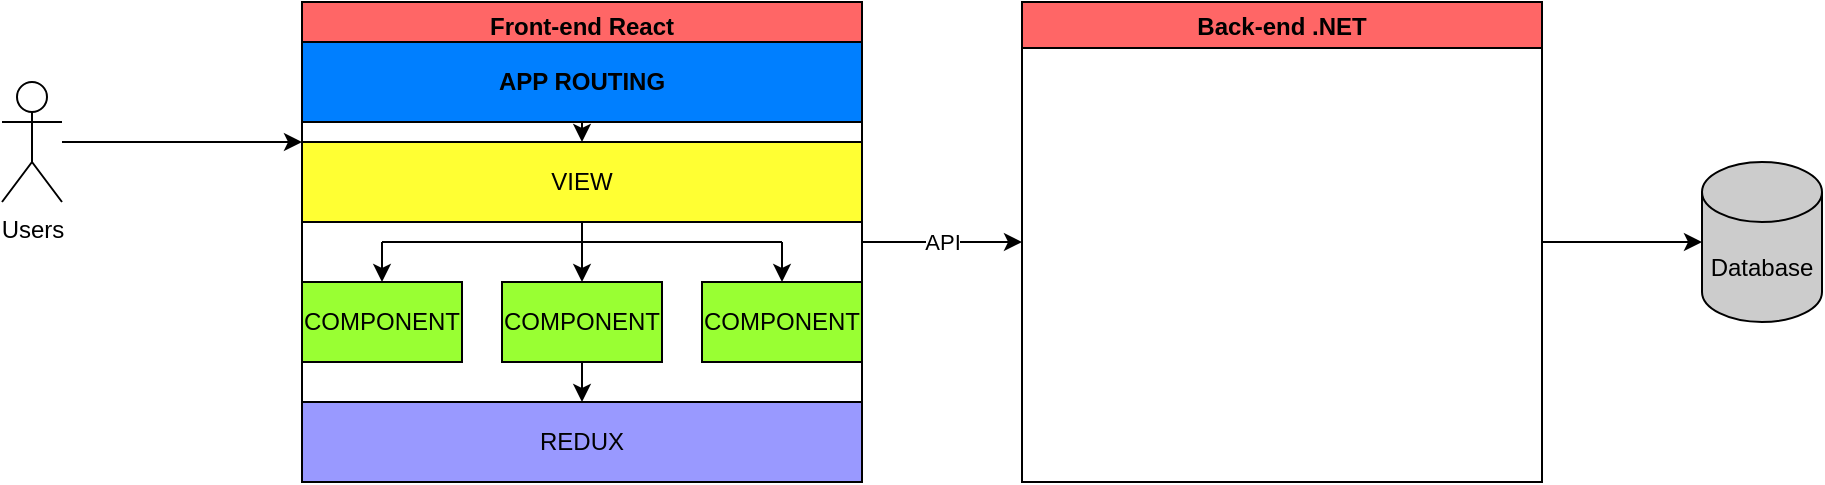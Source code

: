 <mxfile version="17.1.3" type="github">
  <diagram id="Sx_EO8zk8Ij9dMxw7ea4" name="Page-1">
    <mxGraphModel dx="981" dy="508" grid="1" gridSize="10" guides="1" tooltips="1" connect="1" arrows="1" fold="1" page="1" pageScale="1" pageWidth="850" pageHeight="1100" math="0" shadow="0">
      <root>
        <mxCell id="0" />
        <mxCell id="1" parent="0" />
        <mxCell id="KvwK0FeP_0N6s7vylhsf-23" value="Users" style="shape=umlActor;verticalLabelPosition=bottom;verticalAlign=top;html=1;outlineConnect=0;" vertex="1" parent="1">
          <mxGeometry x="110" y="60" width="30" height="60" as="geometry" />
        </mxCell>
        <mxCell id="KvwK0FeP_0N6s7vylhsf-26" value="" style="endArrow=classic;html=1;rounded=0;" edge="1" parent="1" source="KvwK0FeP_0N6s7vylhsf-23">
          <mxGeometry width="50" height="50" relative="1" as="geometry">
            <mxPoint x="400" y="430" as="sourcePoint" />
            <mxPoint x="260" y="90" as="targetPoint" />
          </mxGeometry>
        </mxCell>
        <mxCell id="KvwK0FeP_0N6s7vylhsf-39" value="Front-end React" style="swimlane;verticalAlign=middle;fillColor=#FF6666;" vertex="1" parent="1">
          <mxGeometry x="260" y="20" width="280" height="240" as="geometry" />
        </mxCell>
        <mxCell id="KvwK0FeP_0N6s7vylhsf-40" value="&lt;b&gt;APP ROUTING&lt;/b&gt;" style="rounded=0;whiteSpace=wrap;html=1;fillColor=#007FFF;" vertex="1" parent="KvwK0FeP_0N6s7vylhsf-39">
          <mxGeometry y="20" width="280" height="40" as="geometry" />
        </mxCell>
        <mxCell id="KvwK0FeP_0N6s7vylhsf-42" value="VIEW" style="rounded=0;whiteSpace=wrap;html=1;strokeColor=#000000;fillColor=#FFFF33;" vertex="1" parent="KvwK0FeP_0N6s7vylhsf-39">
          <mxGeometry y="70" width="280" height="40" as="geometry" />
        </mxCell>
        <mxCell id="KvwK0FeP_0N6s7vylhsf-43" value="" style="endArrow=classic;html=1;rounded=0;exitX=0.5;exitY=1;exitDx=0;exitDy=0;" edge="1" parent="KvwK0FeP_0N6s7vylhsf-39" source="KvwK0FeP_0N6s7vylhsf-40" target="KvwK0FeP_0N6s7vylhsf-42">
          <mxGeometry width="50" height="50" relative="1" as="geometry">
            <mxPoint x="280" y="180" as="sourcePoint" />
            <mxPoint x="330" y="130" as="targetPoint" />
          </mxGeometry>
        </mxCell>
        <mxCell id="KvwK0FeP_0N6s7vylhsf-44" value="COMPONENT" style="rounded=0;whiteSpace=wrap;html=1;strokeColor=#000000;fillColor=#99FF33;" vertex="1" parent="KvwK0FeP_0N6s7vylhsf-39">
          <mxGeometry y="140" width="80" height="40" as="geometry" />
        </mxCell>
        <mxCell id="KvwK0FeP_0N6s7vylhsf-45" value="COMPONENT" style="rounded=0;whiteSpace=wrap;html=1;strokeColor=#000000;fillColor=#99FF33;" vertex="1" parent="KvwK0FeP_0N6s7vylhsf-39">
          <mxGeometry x="100" y="140" width="80" height="40" as="geometry" />
        </mxCell>
        <mxCell id="KvwK0FeP_0N6s7vylhsf-46" value="COMPONENT" style="rounded=0;whiteSpace=wrap;html=1;strokeColor=#000000;fillColor=#99FF33;" vertex="1" parent="KvwK0FeP_0N6s7vylhsf-39">
          <mxGeometry x="200" y="140" width="80" height="40" as="geometry" />
        </mxCell>
        <mxCell id="KvwK0FeP_0N6s7vylhsf-53" value="REDUX" style="rounded=0;whiteSpace=wrap;html=1;strokeColor=#000000;fillColor=#9999FF;" vertex="1" parent="KvwK0FeP_0N6s7vylhsf-39">
          <mxGeometry y="200" width="280" height="40" as="geometry" />
        </mxCell>
        <mxCell id="KvwK0FeP_0N6s7vylhsf-54" value="" style="endArrow=classic;html=1;rounded=0;exitX=0.5;exitY=1;exitDx=0;exitDy=0;" edge="1" parent="KvwK0FeP_0N6s7vylhsf-39" source="KvwK0FeP_0N6s7vylhsf-45" target="KvwK0FeP_0N6s7vylhsf-53">
          <mxGeometry width="50" height="50" relative="1" as="geometry">
            <mxPoint x="280" y="180" as="sourcePoint" />
            <mxPoint x="330" y="130" as="targetPoint" />
          </mxGeometry>
        </mxCell>
        <mxCell id="KvwK0FeP_0N6s7vylhsf-48" value="" style="endArrow=none;html=1;rounded=0;entryX=0.5;entryY=1;entryDx=0;entryDy=0;" edge="1" parent="1" target="KvwK0FeP_0N6s7vylhsf-42">
          <mxGeometry width="50" height="50" relative="1" as="geometry">
            <mxPoint x="400" y="140" as="sourcePoint" />
            <mxPoint x="590" y="150" as="targetPoint" />
          </mxGeometry>
        </mxCell>
        <mxCell id="KvwK0FeP_0N6s7vylhsf-49" value="" style="endArrow=none;html=1;rounded=0;" edge="1" parent="1">
          <mxGeometry width="50" height="50" relative="1" as="geometry">
            <mxPoint x="300" y="140" as="sourcePoint" />
            <mxPoint x="500" y="140" as="targetPoint" />
          </mxGeometry>
        </mxCell>
        <mxCell id="KvwK0FeP_0N6s7vylhsf-50" value="" style="endArrow=classic;html=1;rounded=0;" edge="1" parent="1" target="KvwK0FeP_0N6s7vylhsf-44">
          <mxGeometry width="50" height="50" relative="1" as="geometry">
            <mxPoint x="300" y="140" as="sourcePoint" />
            <mxPoint x="590" y="150" as="targetPoint" />
          </mxGeometry>
        </mxCell>
        <mxCell id="KvwK0FeP_0N6s7vylhsf-51" value="" style="endArrow=classic;html=1;rounded=0;entryX=0.5;entryY=0;entryDx=0;entryDy=0;" edge="1" parent="1" target="KvwK0FeP_0N6s7vylhsf-45">
          <mxGeometry width="50" height="50" relative="1" as="geometry">
            <mxPoint x="400" y="140" as="sourcePoint" />
            <mxPoint x="310" y="170" as="targetPoint" />
          </mxGeometry>
        </mxCell>
        <mxCell id="KvwK0FeP_0N6s7vylhsf-52" value="" style="endArrow=classic;html=1;rounded=0;" edge="1" parent="1" target="KvwK0FeP_0N6s7vylhsf-46">
          <mxGeometry width="50" height="50" relative="1" as="geometry">
            <mxPoint x="500" y="140" as="sourcePoint" />
            <mxPoint x="320" y="180" as="targetPoint" />
          </mxGeometry>
        </mxCell>
        <mxCell id="KvwK0FeP_0N6s7vylhsf-55" value="Back-end .NET" style="swimlane;strokeColor=#000000;fillColor=#FF6666;" vertex="1" parent="1">
          <mxGeometry x="620" y="20" width="260" height="240" as="geometry" />
        </mxCell>
        <mxCell id="KvwK0FeP_0N6s7vylhsf-56" value="API" style="endArrow=classic;html=1;rounded=0;exitX=1;exitY=0.5;exitDx=0;exitDy=0;entryX=0;entryY=0.5;entryDx=0;entryDy=0;" edge="1" parent="1" source="KvwK0FeP_0N6s7vylhsf-39" target="KvwK0FeP_0N6s7vylhsf-55">
          <mxGeometry width="50" height="50" relative="1" as="geometry">
            <mxPoint x="540" y="200" as="sourcePoint" />
            <mxPoint x="590" y="150" as="targetPoint" />
          </mxGeometry>
        </mxCell>
        <mxCell id="KvwK0FeP_0N6s7vylhsf-57" value="Database" style="shape=cylinder3;whiteSpace=wrap;html=1;boundedLbl=1;backgroundOutline=1;size=15;strokeColor=#000000;fillColor=#CCCCCC;" vertex="1" parent="1">
          <mxGeometry x="960" y="100" width="60" height="80" as="geometry" />
        </mxCell>
        <mxCell id="KvwK0FeP_0N6s7vylhsf-58" value="" style="endArrow=classic;html=1;rounded=0;exitX=1;exitY=0.5;exitDx=0;exitDy=0;entryX=0;entryY=0.5;entryDx=0;entryDy=0;entryPerimeter=0;" edge="1" parent="1" source="KvwK0FeP_0N6s7vylhsf-55" target="KvwK0FeP_0N6s7vylhsf-57">
          <mxGeometry width="50" height="50" relative="1" as="geometry">
            <mxPoint x="540" y="200" as="sourcePoint" />
            <mxPoint x="590" y="150" as="targetPoint" />
          </mxGeometry>
        </mxCell>
      </root>
    </mxGraphModel>
  </diagram>
</mxfile>
